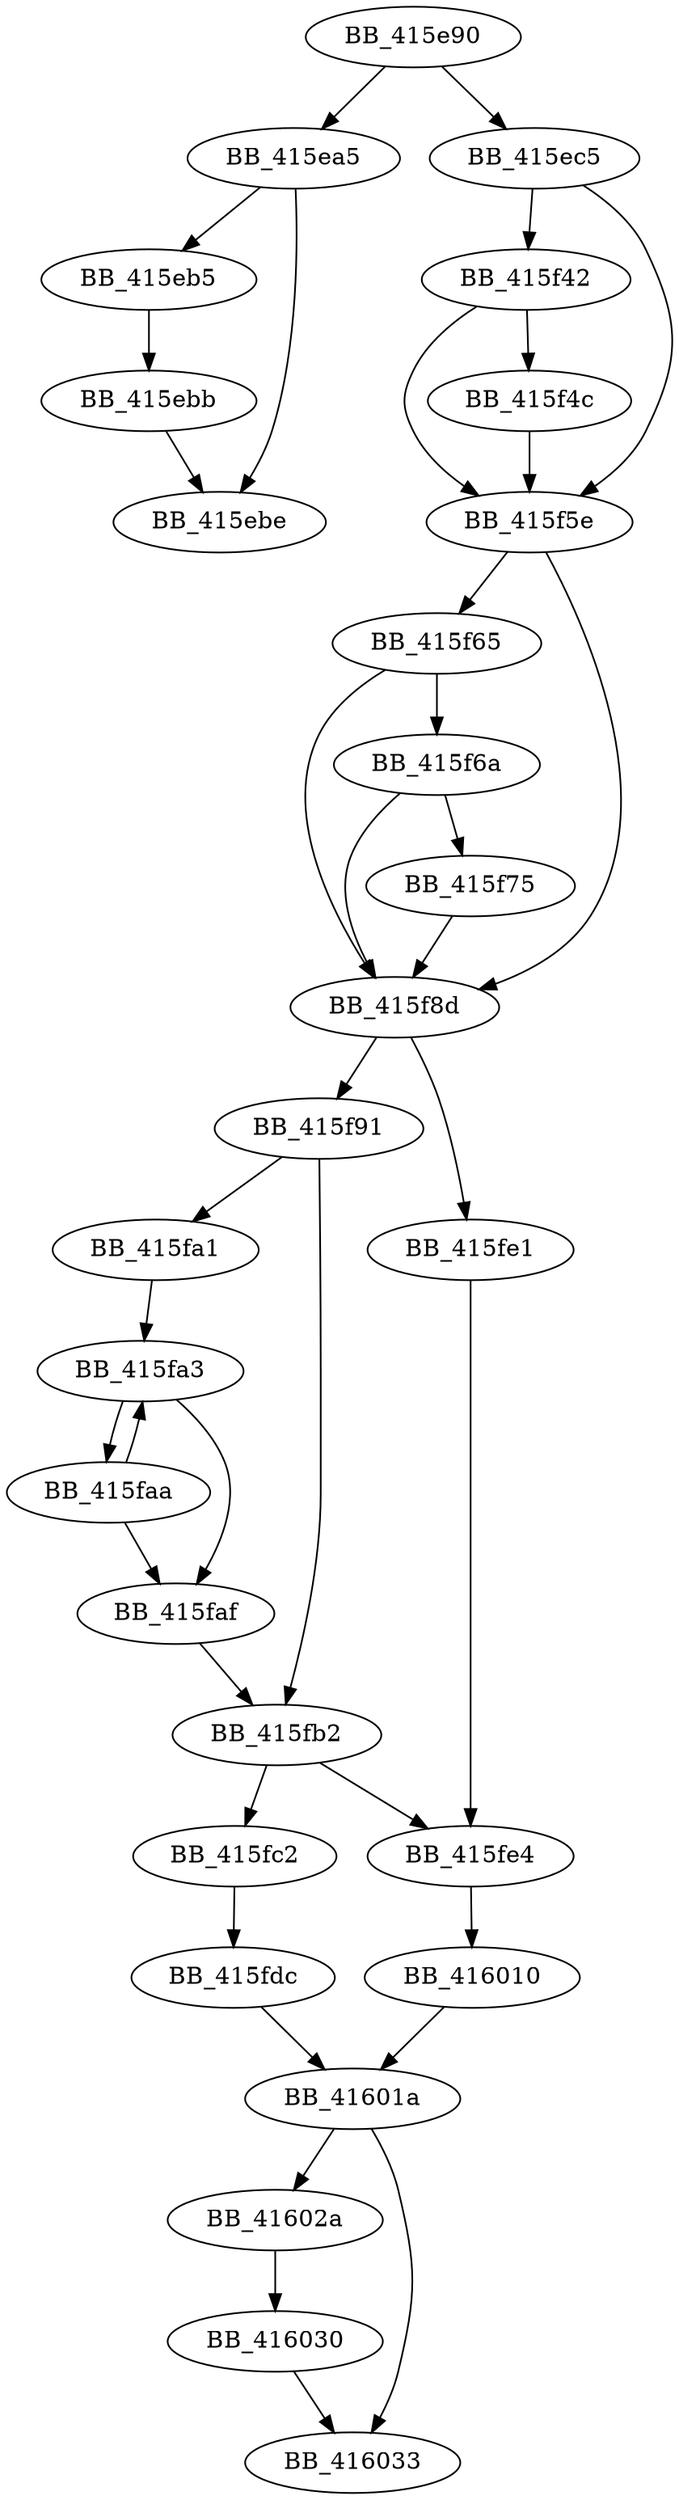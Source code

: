 DiGraph sub_415E90{
BB_415e90->BB_415ea5
BB_415e90->BB_415ec5
BB_415ea5->BB_415eb5
BB_415ea5->BB_415ebe
BB_415eb5->BB_415ebb
BB_415ebb->BB_415ebe
BB_415ec5->BB_415f42
BB_415ec5->BB_415f5e
BB_415f42->BB_415f4c
BB_415f42->BB_415f5e
BB_415f4c->BB_415f5e
BB_415f5e->BB_415f65
BB_415f5e->BB_415f8d
BB_415f65->BB_415f6a
BB_415f65->BB_415f8d
BB_415f6a->BB_415f75
BB_415f6a->BB_415f8d
BB_415f75->BB_415f8d
BB_415f8d->BB_415f91
BB_415f8d->BB_415fe1
BB_415f91->BB_415fa1
BB_415f91->BB_415fb2
BB_415fa1->BB_415fa3
BB_415fa3->BB_415faa
BB_415fa3->BB_415faf
BB_415faa->BB_415fa3
BB_415faa->BB_415faf
BB_415faf->BB_415fb2
BB_415fb2->BB_415fc2
BB_415fb2->BB_415fe4
BB_415fc2->BB_415fdc
BB_415fdc->BB_41601a
BB_415fe1->BB_415fe4
BB_415fe4->BB_416010
BB_416010->BB_41601a
BB_41601a->BB_41602a
BB_41601a->BB_416033
BB_41602a->BB_416030
BB_416030->BB_416033
}

